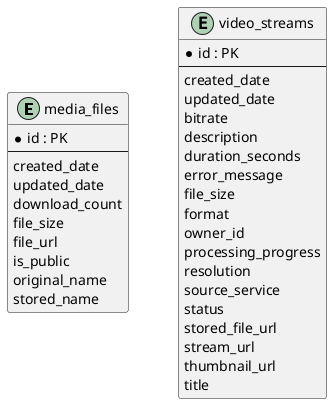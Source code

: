 @startuml Retrade Storage Schema ERD
skinparam nodesep 50
skinparam ranksep 30

entity "media_files" {
  * id : PK
  --
  created_date
  updated_date
  download_count
  file_size
  file_url
  is_public
  original_name
  stored_name
}
entity "video_streams" {
  * id : PK
  --
  created_date
  updated_date
  bitrate
  description
  duration_seconds
  error_message
  file_size
  format
  owner_id
  processing_progress
  resolution
  source_service
  status
  stored_file_url
  stream_url
  thumbnail_url
  title
}
@enduml